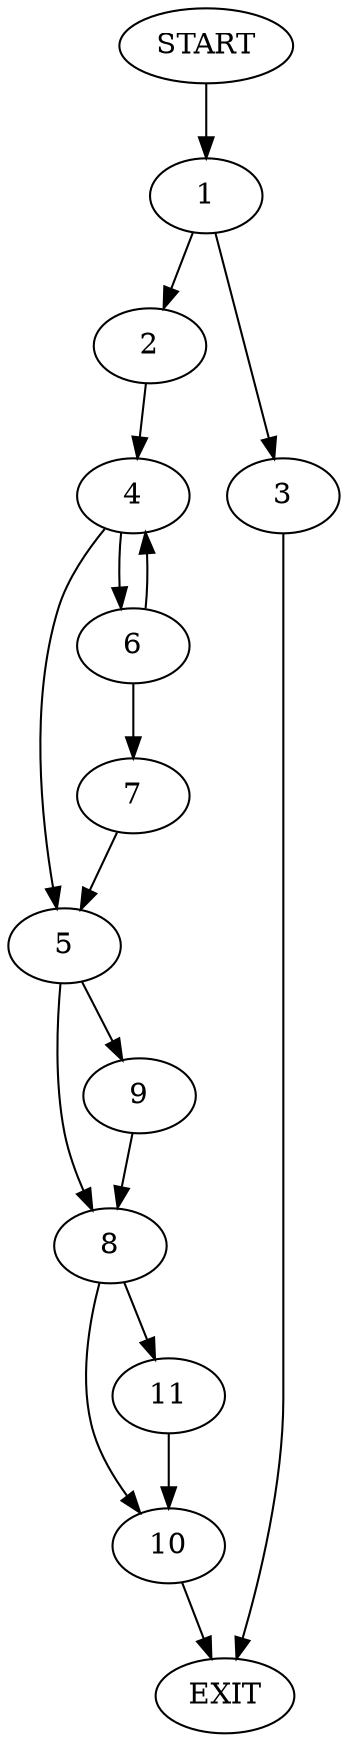 digraph {
0 [label="START"]
12 [label="EXIT"]
0 -> 1
1 -> 2
1 -> 3
2 -> 4
3 -> 12
4 -> 5
4 -> 6
6 -> 4
6 -> 7
5 -> 8
5 -> 9
7 -> 5
9 -> 8
8 -> 10
8 -> 11
11 -> 10
10 -> 12
}
